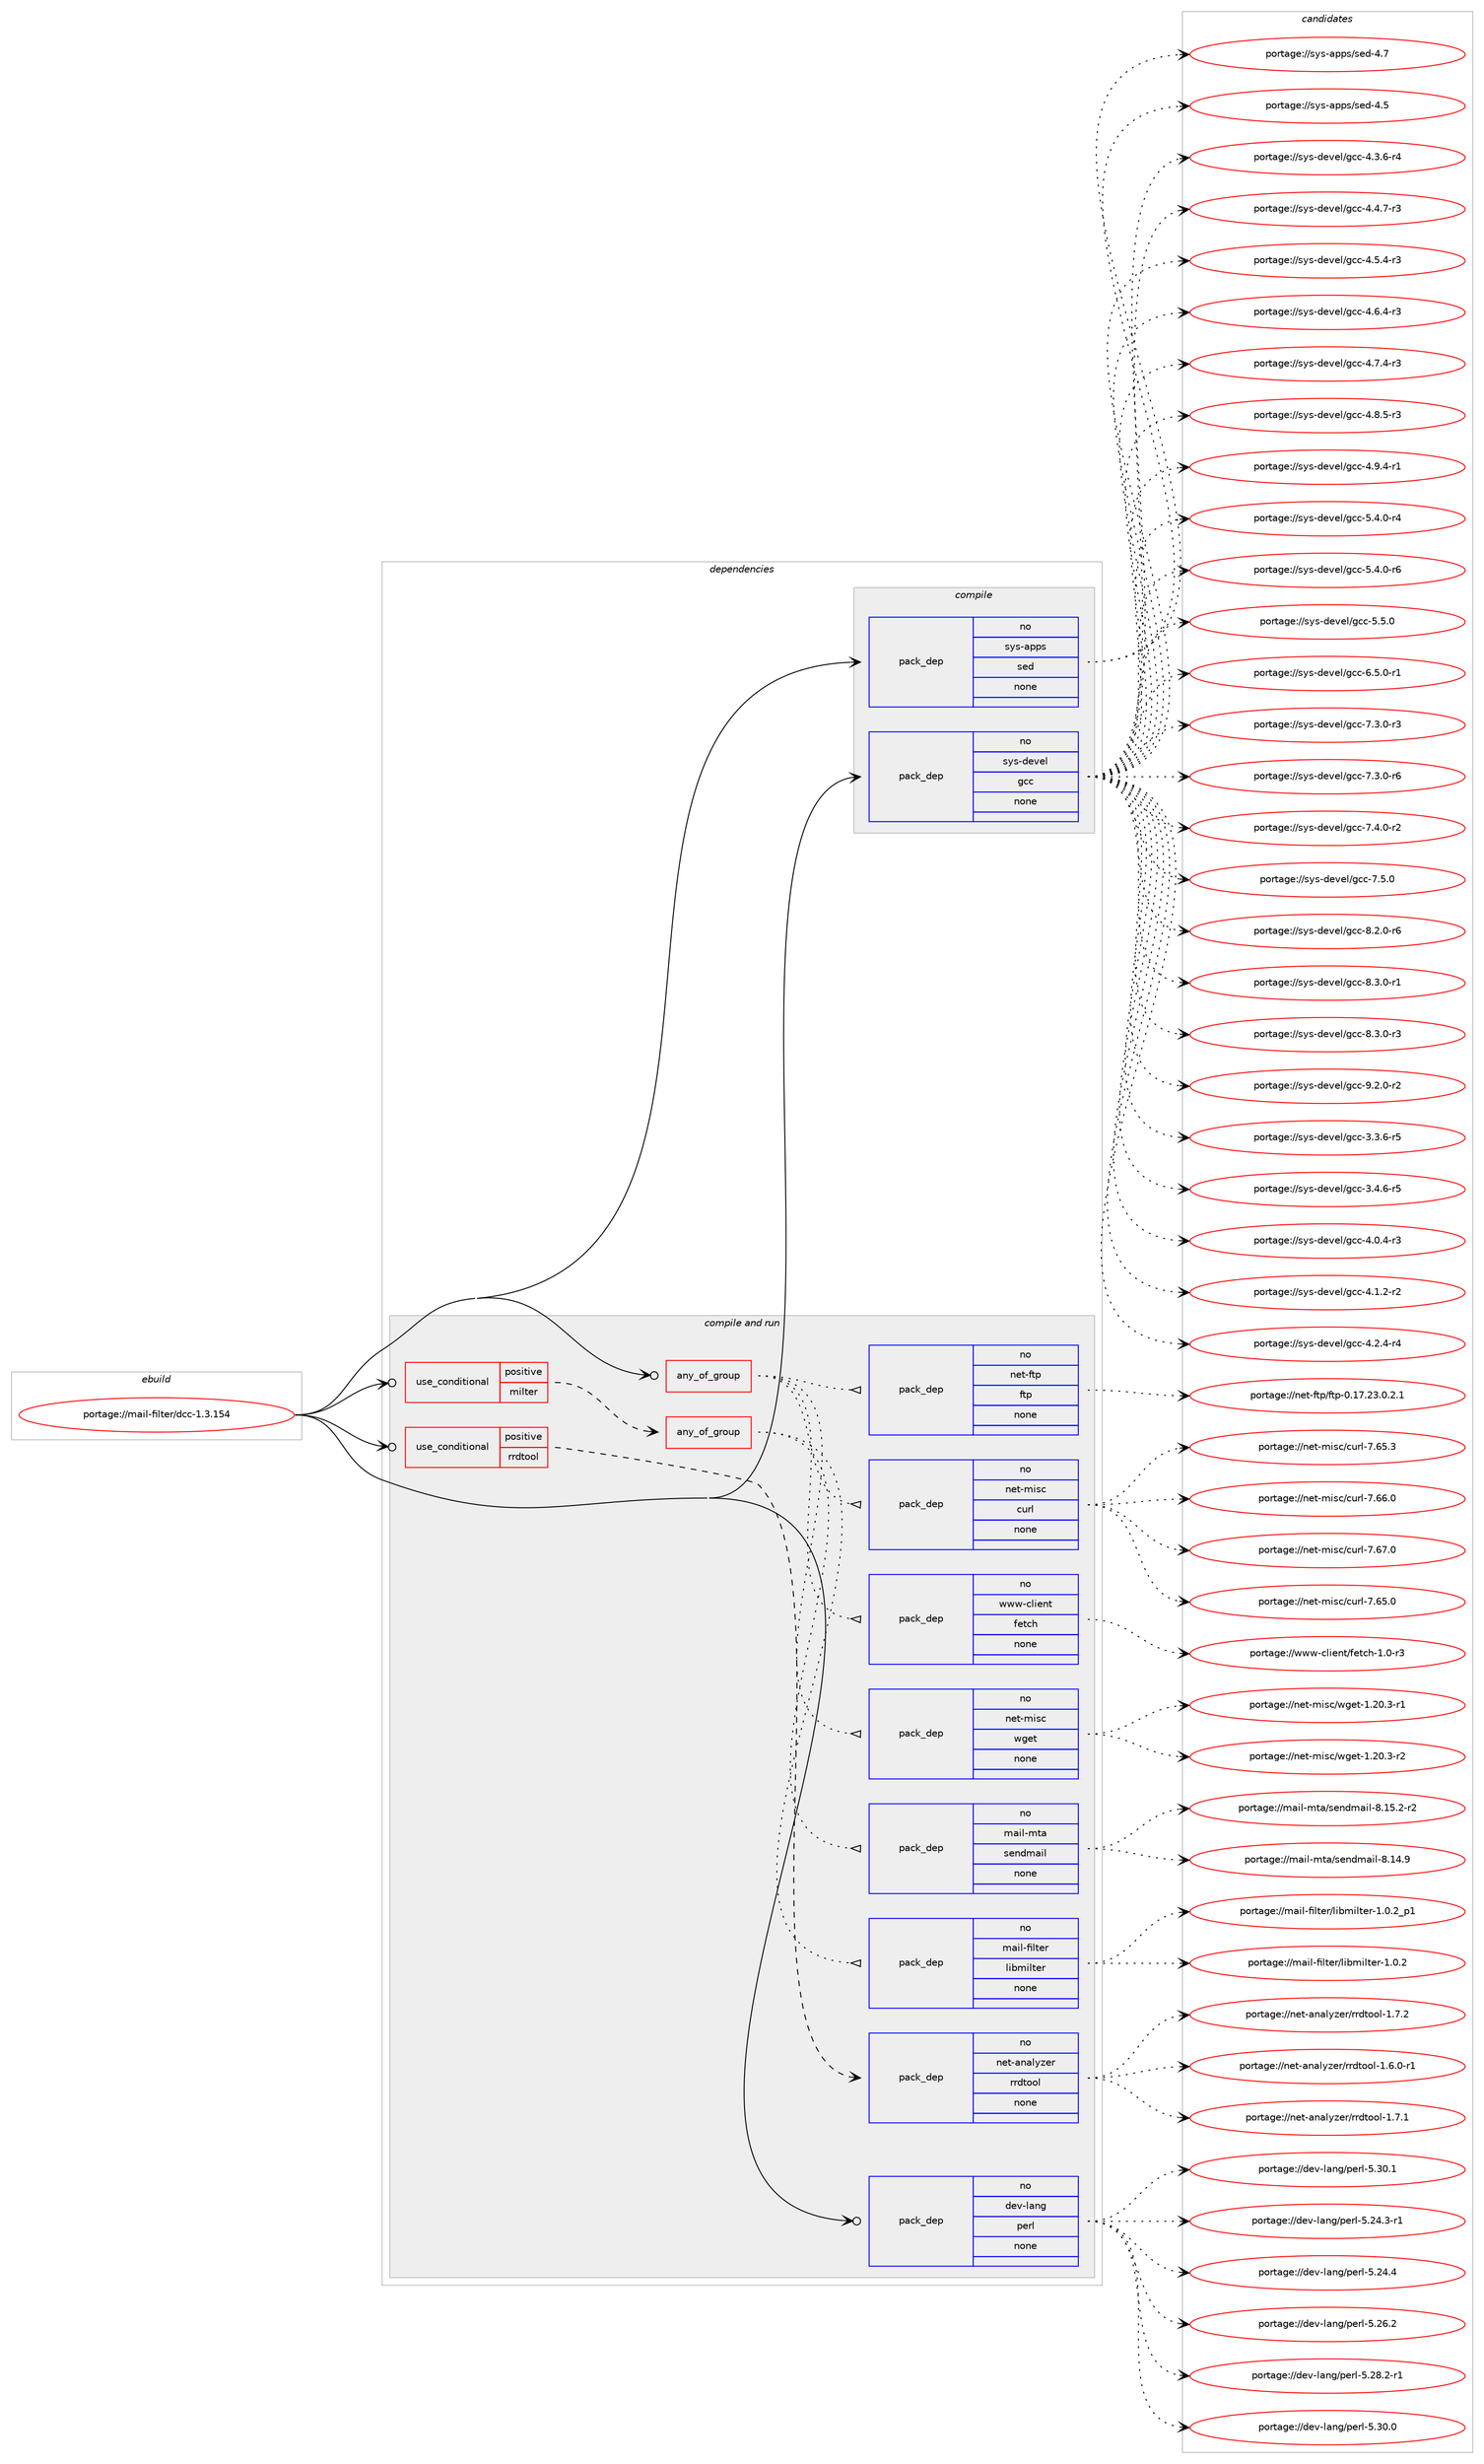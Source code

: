 digraph prolog {

# *************
# Graph options
# *************

newrank=true;
concentrate=true;
compound=true;
graph [rankdir=LR,fontname=Helvetica,fontsize=10,ranksep=1.5];#, ranksep=2.5, nodesep=0.2];
edge  [arrowhead=vee];
node  [fontname=Helvetica,fontsize=10];

# **********
# The ebuild
# **********

subgraph cluster_leftcol {
color=gray;
rank=same;
label=<<i>ebuild</i>>;
id [label="portage://mail-filter/dcc-1.3.154", color=red, width=4, href="../mail-filter/dcc-1.3.154.svg"];
}

# ****************
# The dependencies
# ****************

subgraph cluster_midcol {
color=gray;
label=<<i>dependencies</i>>;
subgraph cluster_compile {
fillcolor="#eeeeee";
style=filled;
label=<<i>compile</i>>;
subgraph pack224053 {
dependency305822 [label=<<TABLE BORDER="0" CELLBORDER="1" CELLSPACING="0" CELLPADDING="4" WIDTH="220"><TR><TD ROWSPAN="6" CELLPADDING="30">pack_dep</TD></TR><TR><TD WIDTH="110">no</TD></TR><TR><TD>sys-apps</TD></TR><TR><TD>sed</TD></TR><TR><TD>none</TD></TR><TR><TD></TD></TR></TABLE>>, shape=none, color=blue];
}
id:e -> dependency305822:w [weight=20,style="solid",arrowhead="vee"];
subgraph pack224054 {
dependency305823 [label=<<TABLE BORDER="0" CELLBORDER="1" CELLSPACING="0" CELLPADDING="4" WIDTH="220"><TR><TD ROWSPAN="6" CELLPADDING="30">pack_dep</TD></TR><TR><TD WIDTH="110">no</TD></TR><TR><TD>sys-devel</TD></TR><TR><TD>gcc</TD></TR><TR><TD>none</TD></TR><TR><TD></TD></TR></TABLE>>, shape=none, color=blue];
}
id:e -> dependency305823:w [weight=20,style="solid",arrowhead="vee"];
}
subgraph cluster_compileandrun {
fillcolor="#eeeeee";
style=filled;
label=<<i>compile and run</i>>;
subgraph any4790 {
dependency305824 [label=<<TABLE BORDER="0" CELLBORDER="1" CELLSPACING="0" CELLPADDING="4"><TR><TD CELLPADDING="10">any_of_group</TD></TR></TABLE>>, shape=none, color=red];subgraph pack224055 {
dependency305825 [label=<<TABLE BORDER="0" CELLBORDER="1" CELLSPACING="0" CELLPADDING="4" WIDTH="220"><TR><TD ROWSPAN="6" CELLPADDING="30">pack_dep</TD></TR><TR><TD WIDTH="110">no</TD></TR><TR><TD>net-misc</TD></TR><TR><TD>wget</TD></TR><TR><TD>none</TD></TR><TR><TD></TD></TR></TABLE>>, shape=none, color=blue];
}
dependency305824:e -> dependency305825:w [weight=20,style="dotted",arrowhead="oinv"];
subgraph pack224056 {
dependency305826 [label=<<TABLE BORDER="0" CELLBORDER="1" CELLSPACING="0" CELLPADDING="4" WIDTH="220"><TR><TD ROWSPAN="6" CELLPADDING="30">pack_dep</TD></TR><TR><TD WIDTH="110">no</TD></TR><TR><TD>www-client</TD></TR><TR><TD>fetch</TD></TR><TR><TD>none</TD></TR><TR><TD></TD></TR></TABLE>>, shape=none, color=blue];
}
dependency305824:e -> dependency305826:w [weight=20,style="dotted",arrowhead="oinv"];
subgraph pack224057 {
dependency305827 [label=<<TABLE BORDER="0" CELLBORDER="1" CELLSPACING="0" CELLPADDING="4" WIDTH="220"><TR><TD ROWSPAN="6" CELLPADDING="30">pack_dep</TD></TR><TR><TD WIDTH="110">no</TD></TR><TR><TD>net-misc</TD></TR><TR><TD>curl</TD></TR><TR><TD>none</TD></TR><TR><TD></TD></TR></TABLE>>, shape=none, color=blue];
}
dependency305824:e -> dependency305827:w [weight=20,style="dotted",arrowhead="oinv"];
subgraph pack224058 {
dependency305828 [label=<<TABLE BORDER="0" CELLBORDER="1" CELLSPACING="0" CELLPADDING="4" WIDTH="220"><TR><TD ROWSPAN="6" CELLPADDING="30">pack_dep</TD></TR><TR><TD WIDTH="110">no</TD></TR><TR><TD>net-ftp</TD></TR><TR><TD>ftp</TD></TR><TR><TD>none</TD></TR><TR><TD></TD></TR></TABLE>>, shape=none, color=blue];
}
dependency305824:e -> dependency305828:w [weight=20,style="dotted",arrowhead="oinv"];
}
id:e -> dependency305824:w [weight=20,style="solid",arrowhead="odotvee"];
subgraph cond76872 {
dependency305829 [label=<<TABLE BORDER="0" CELLBORDER="1" CELLSPACING="0" CELLPADDING="4"><TR><TD ROWSPAN="3" CELLPADDING="10">use_conditional</TD></TR><TR><TD>positive</TD></TR><TR><TD>milter</TD></TR></TABLE>>, shape=none, color=red];
subgraph any4791 {
dependency305830 [label=<<TABLE BORDER="0" CELLBORDER="1" CELLSPACING="0" CELLPADDING="4"><TR><TD CELLPADDING="10">any_of_group</TD></TR></TABLE>>, shape=none, color=red];subgraph pack224059 {
dependency305831 [label=<<TABLE BORDER="0" CELLBORDER="1" CELLSPACING="0" CELLPADDING="4" WIDTH="220"><TR><TD ROWSPAN="6" CELLPADDING="30">pack_dep</TD></TR><TR><TD WIDTH="110">no</TD></TR><TR><TD>mail-filter</TD></TR><TR><TD>libmilter</TD></TR><TR><TD>none</TD></TR><TR><TD></TD></TR></TABLE>>, shape=none, color=blue];
}
dependency305830:e -> dependency305831:w [weight=20,style="dotted",arrowhead="oinv"];
subgraph pack224060 {
dependency305832 [label=<<TABLE BORDER="0" CELLBORDER="1" CELLSPACING="0" CELLPADDING="4" WIDTH="220"><TR><TD ROWSPAN="6" CELLPADDING="30">pack_dep</TD></TR><TR><TD WIDTH="110">no</TD></TR><TR><TD>mail-mta</TD></TR><TR><TD>sendmail</TD></TR><TR><TD>none</TD></TR><TR><TD></TD></TR></TABLE>>, shape=none, color=blue];
}
dependency305830:e -> dependency305832:w [weight=20,style="dotted",arrowhead="oinv"];
}
dependency305829:e -> dependency305830:w [weight=20,style="dashed",arrowhead="vee"];
}
id:e -> dependency305829:w [weight=20,style="solid",arrowhead="odotvee"];
subgraph cond76873 {
dependency305833 [label=<<TABLE BORDER="0" CELLBORDER="1" CELLSPACING="0" CELLPADDING="4"><TR><TD ROWSPAN="3" CELLPADDING="10">use_conditional</TD></TR><TR><TD>positive</TD></TR><TR><TD>rrdtool</TD></TR></TABLE>>, shape=none, color=red];
subgraph pack224061 {
dependency305834 [label=<<TABLE BORDER="0" CELLBORDER="1" CELLSPACING="0" CELLPADDING="4" WIDTH="220"><TR><TD ROWSPAN="6" CELLPADDING="30">pack_dep</TD></TR><TR><TD WIDTH="110">no</TD></TR><TR><TD>net-analyzer</TD></TR><TR><TD>rrdtool</TD></TR><TR><TD>none</TD></TR><TR><TD></TD></TR></TABLE>>, shape=none, color=blue];
}
dependency305833:e -> dependency305834:w [weight=20,style="dashed",arrowhead="vee"];
}
id:e -> dependency305833:w [weight=20,style="solid",arrowhead="odotvee"];
subgraph pack224062 {
dependency305835 [label=<<TABLE BORDER="0" CELLBORDER="1" CELLSPACING="0" CELLPADDING="4" WIDTH="220"><TR><TD ROWSPAN="6" CELLPADDING="30">pack_dep</TD></TR><TR><TD WIDTH="110">no</TD></TR><TR><TD>dev-lang</TD></TR><TR><TD>perl</TD></TR><TR><TD>none</TD></TR><TR><TD></TD></TR></TABLE>>, shape=none, color=blue];
}
id:e -> dependency305835:w [weight=20,style="solid",arrowhead="odotvee"];
}
subgraph cluster_run {
fillcolor="#eeeeee";
style=filled;
label=<<i>run</i>>;
}
}

# **************
# The candidates
# **************

subgraph cluster_choices {
rank=same;
color=gray;
label=<<i>candidates</i>>;

subgraph choice224053 {
color=black;
nodesep=1;
choiceportage11512111545971121121154711510110045524653 [label="portage://sys-apps/sed-4.5", color=red, width=4,href="../sys-apps/sed-4.5.svg"];
choiceportage11512111545971121121154711510110045524655 [label="portage://sys-apps/sed-4.7", color=red, width=4,href="../sys-apps/sed-4.7.svg"];
dependency305822:e -> choiceportage11512111545971121121154711510110045524653:w [style=dotted,weight="100"];
dependency305822:e -> choiceportage11512111545971121121154711510110045524655:w [style=dotted,weight="100"];
}
subgraph choice224054 {
color=black;
nodesep=1;
choiceportage115121115451001011181011084710399994551465146544511453 [label="portage://sys-devel/gcc-3.3.6-r5", color=red, width=4,href="../sys-devel/gcc-3.3.6-r5.svg"];
choiceportage115121115451001011181011084710399994551465246544511453 [label="portage://sys-devel/gcc-3.4.6-r5", color=red, width=4,href="../sys-devel/gcc-3.4.6-r5.svg"];
choiceportage115121115451001011181011084710399994552464846524511451 [label="portage://sys-devel/gcc-4.0.4-r3", color=red, width=4,href="../sys-devel/gcc-4.0.4-r3.svg"];
choiceportage115121115451001011181011084710399994552464946504511450 [label="portage://sys-devel/gcc-4.1.2-r2", color=red, width=4,href="../sys-devel/gcc-4.1.2-r2.svg"];
choiceportage115121115451001011181011084710399994552465046524511452 [label="portage://sys-devel/gcc-4.2.4-r4", color=red, width=4,href="../sys-devel/gcc-4.2.4-r4.svg"];
choiceportage115121115451001011181011084710399994552465146544511452 [label="portage://sys-devel/gcc-4.3.6-r4", color=red, width=4,href="../sys-devel/gcc-4.3.6-r4.svg"];
choiceportage115121115451001011181011084710399994552465246554511451 [label="portage://sys-devel/gcc-4.4.7-r3", color=red, width=4,href="../sys-devel/gcc-4.4.7-r3.svg"];
choiceportage115121115451001011181011084710399994552465346524511451 [label="portage://sys-devel/gcc-4.5.4-r3", color=red, width=4,href="../sys-devel/gcc-4.5.4-r3.svg"];
choiceportage115121115451001011181011084710399994552465446524511451 [label="portage://sys-devel/gcc-4.6.4-r3", color=red, width=4,href="../sys-devel/gcc-4.6.4-r3.svg"];
choiceportage115121115451001011181011084710399994552465546524511451 [label="portage://sys-devel/gcc-4.7.4-r3", color=red, width=4,href="../sys-devel/gcc-4.7.4-r3.svg"];
choiceportage115121115451001011181011084710399994552465646534511451 [label="portage://sys-devel/gcc-4.8.5-r3", color=red, width=4,href="../sys-devel/gcc-4.8.5-r3.svg"];
choiceportage115121115451001011181011084710399994552465746524511449 [label="portage://sys-devel/gcc-4.9.4-r1", color=red, width=4,href="../sys-devel/gcc-4.9.4-r1.svg"];
choiceportage115121115451001011181011084710399994553465246484511452 [label="portage://sys-devel/gcc-5.4.0-r4", color=red, width=4,href="../sys-devel/gcc-5.4.0-r4.svg"];
choiceportage115121115451001011181011084710399994553465246484511454 [label="portage://sys-devel/gcc-5.4.0-r6", color=red, width=4,href="../sys-devel/gcc-5.4.0-r6.svg"];
choiceportage11512111545100101118101108471039999455346534648 [label="portage://sys-devel/gcc-5.5.0", color=red, width=4,href="../sys-devel/gcc-5.5.0.svg"];
choiceportage115121115451001011181011084710399994554465346484511449 [label="portage://sys-devel/gcc-6.5.0-r1", color=red, width=4,href="../sys-devel/gcc-6.5.0-r1.svg"];
choiceportage115121115451001011181011084710399994555465146484511451 [label="portage://sys-devel/gcc-7.3.0-r3", color=red, width=4,href="../sys-devel/gcc-7.3.0-r3.svg"];
choiceportage115121115451001011181011084710399994555465146484511454 [label="portage://sys-devel/gcc-7.3.0-r6", color=red, width=4,href="../sys-devel/gcc-7.3.0-r6.svg"];
choiceportage115121115451001011181011084710399994555465246484511450 [label="portage://sys-devel/gcc-7.4.0-r2", color=red, width=4,href="../sys-devel/gcc-7.4.0-r2.svg"];
choiceportage11512111545100101118101108471039999455546534648 [label="portage://sys-devel/gcc-7.5.0", color=red, width=4,href="../sys-devel/gcc-7.5.0.svg"];
choiceportage115121115451001011181011084710399994556465046484511454 [label="portage://sys-devel/gcc-8.2.0-r6", color=red, width=4,href="../sys-devel/gcc-8.2.0-r6.svg"];
choiceportage115121115451001011181011084710399994556465146484511449 [label="portage://sys-devel/gcc-8.3.0-r1", color=red, width=4,href="../sys-devel/gcc-8.3.0-r1.svg"];
choiceportage115121115451001011181011084710399994556465146484511451 [label="portage://sys-devel/gcc-8.3.0-r3", color=red, width=4,href="../sys-devel/gcc-8.3.0-r3.svg"];
choiceportage115121115451001011181011084710399994557465046484511450 [label="portage://sys-devel/gcc-9.2.0-r2", color=red, width=4,href="../sys-devel/gcc-9.2.0-r2.svg"];
dependency305823:e -> choiceportage115121115451001011181011084710399994551465146544511453:w [style=dotted,weight="100"];
dependency305823:e -> choiceportage115121115451001011181011084710399994551465246544511453:w [style=dotted,weight="100"];
dependency305823:e -> choiceportage115121115451001011181011084710399994552464846524511451:w [style=dotted,weight="100"];
dependency305823:e -> choiceportage115121115451001011181011084710399994552464946504511450:w [style=dotted,weight="100"];
dependency305823:e -> choiceportage115121115451001011181011084710399994552465046524511452:w [style=dotted,weight="100"];
dependency305823:e -> choiceportage115121115451001011181011084710399994552465146544511452:w [style=dotted,weight="100"];
dependency305823:e -> choiceportage115121115451001011181011084710399994552465246554511451:w [style=dotted,weight="100"];
dependency305823:e -> choiceportage115121115451001011181011084710399994552465346524511451:w [style=dotted,weight="100"];
dependency305823:e -> choiceportage115121115451001011181011084710399994552465446524511451:w [style=dotted,weight="100"];
dependency305823:e -> choiceportage115121115451001011181011084710399994552465546524511451:w [style=dotted,weight="100"];
dependency305823:e -> choiceportage115121115451001011181011084710399994552465646534511451:w [style=dotted,weight="100"];
dependency305823:e -> choiceportage115121115451001011181011084710399994552465746524511449:w [style=dotted,weight="100"];
dependency305823:e -> choiceportage115121115451001011181011084710399994553465246484511452:w [style=dotted,weight="100"];
dependency305823:e -> choiceportage115121115451001011181011084710399994553465246484511454:w [style=dotted,weight="100"];
dependency305823:e -> choiceportage11512111545100101118101108471039999455346534648:w [style=dotted,weight="100"];
dependency305823:e -> choiceportage115121115451001011181011084710399994554465346484511449:w [style=dotted,weight="100"];
dependency305823:e -> choiceportage115121115451001011181011084710399994555465146484511451:w [style=dotted,weight="100"];
dependency305823:e -> choiceportage115121115451001011181011084710399994555465146484511454:w [style=dotted,weight="100"];
dependency305823:e -> choiceportage115121115451001011181011084710399994555465246484511450:w [style=dotted,weight="100"];
dependency305823:e -> choiceportage11512111545100101118101108471039999455546534648:w [style=dotted,weight="100"];
dependency305823:e -> choiceportage115121115451001011181011084710399994556465046484511454:w [style=dotted,weight="100"];
dependency305823:e -> choiceportage115121115451001011181011084710399994556465146484511449:w [style=dotted,weight="100"];
dependency305823:e -> choiceportage115121115451001011181011084710399994556465146484511451:w [style=dotted,weight="100"];
dependency305823:e -> choiceportage115121115451001011181011084710399994557465046484511450:w [style=dotted,weight="100"];
}
subgraph choice224055 {
color=black;
nodesep=1;
choiceportage110101116451091051159947119103101116454946504846514511449 [label="portage://net-misc/wget-1.20.3-r1", color=red, width=4,href="../net-misc/wget-1.20.3-r1.svg"];
choiceportage110101116451091051159947119103101116454946504846514511450 [label="portage://net-misc/wget-1.20.3-r2", color=red, width=4,href="../net-misc/wget-1.20.3-r2.svg"];
dependency305825:e -> choiceportage110101116451091051159947119103101116454946504846514511449:w [style=dotted,weight="100"];
dependency305825:e -> choiceportage110101116451091051159947119103101116454946504846514511450:w [style=dotted,weight="100"];
}
subgraph choice224056 {
color=black;
nodesep=1;
choiceportage11911911945991081051011101164710210111699104454946484511451 [label="portage://www-client/fetch-1.0-r3", color=red, width=4,href="../www-client/fetch-1.0-r3.svg"];
dependency305826:e -> choiceportage11911911945991081051011101164710210111699104454946484511451:w [style=dotted,weight="100"];
}
subgraph choice224057 {
color=black;
nodesep=1;
choiceportage1101011164510910511599479911711410845554654534648 [label="portage://net-misc/curl-7.65.0", color=red, width=4,href="../net-misc/curl-7.65.0.svg"];
choiceportage1101011164510910511599479911711410845554654534651 [label="portage://net-misc/curl-7.65.3", color=red, width=4,href="../net-misc/curl-7.65.3.svg"];
choiceportage1101011164510910511599479911711410845554654544648 [label="portage://net-misc/curl-7.66.0", color=red, width=4,href="../net-misc/curl-7.66.0.svg"];
choiceportage1101011164510910511599479911711410845554654554648 [label="portage://net-misc/curl-7.67.0", color=red, width=4,href="../net-misc/curl-7.67.0.svg"];
dependency305827:e -> choiceportage1101011164510910511599479911711410845554654534648:w [style=dotted,weight="100"];
dependency305827:e -> choiceportage1101011164510910511599479911711410845554654534651:w [style=dotted,weight="100"];
dependency305827:e -> choiceportage1101011164510910511599479911711410845554654544648:w [style=dotted,weight="100"];
dependency305827:e -> choiceportage1101011164510910511599479911711410845554654554648:w [style=dotted,weight="100"];
}
subgraph choice224058 {
color=black;
nodesep=1;
choiceportage11010111645102116112471021161124548464955465051464846504649 [label="portage://net-ftp/ftp-0.17.23.0.2.1", color=red, width=4,href="../net-ftp/ftp-0.17.23.0.2.1.svg"];
dependency305828:e -> choiceportage11010111645102116112471021161124548464955465051464846504649:w [style=dotted,weight="100"];
}
subgraph choice224059 {
color=black;
nodesep=1;
choiceportage10997105108451021051081161011144710810598109105108116101114454946484650 [label="portage://mail-filter/libmilter-1.0.2", color=red, width=4,href="../mail-filter/libmilter-1.0.2.svg"];
choiceportage109971051084510210510811610111447108105981091051081161011144549464846509511249 [label="portage://mail-filter/libmilter-1.0.2_p1", color=red, width=4,href="../mail-filter/libmilter-1.0.2_p1.svg"];
dependency305831:e -> choiceportage10997105108451021051081161011144710810598109105108116101114454946484650:w [style=dotted,weight="100"];
dependency305831:e -> choiceportage109971051084510210510811610111447108105981091051081161011144549464846509511249:w [style=dotted,weight="100"];
}
subgraph choice224060 {
color=black;
nodesep=1;
choiceportage109971051084510911697471151011101001099710510845564649524657 [label="portage://mail-mta/sendmail-8.14.9", color=red, width=4,href="../mail-mta/sendmail-8.14.9.svg"];
choiceportage1099710510845109116974711510111010010997105108455646495346504511450 [label="portage://mail-mta/sendmail-8.15.2-r2", color=red, width=4,href="../mail-mta/sendmail-8.15.2-r2.svg"];
dependency305832:e -> choiceportage109971051084510911697471151011101001099710510845564649524657:w [style=dotted,weight="100"];
dependency305832:e -> choiceportage1099710510845109116974711510111010010997105108455646495346504511450:w [style=dotted,weight="100"];
}
subgraph choice224061 {
color=black;
nodesep=1;
choiceportage110101116459711097108121122101114471141141001161111111084549465446484511449 [label="portage://net-analyzer/rrdtool-1.6.0-r1", color=red, width=4,href="../net-analyzer/rrdtool-1.6.0-r1.svg"];
choiceportage11010111645971109710812112210111447114114100116111111108454946554649 [label="portage://net-analyzer/rrdtool-1.7.1", color=red, width=4,href="../net-analyzer/rrdtool-1.7.1.svg"];
choiceportage11010111645971109710812112210111447114114100116111111108454946554650 [label="portage://net-analyzer/rrdtool-1.7.2", color=red, width=4,href="../net-analyzer/rrdtool-1.7.2.svg"];
dependency305834:e -> choiceportage110101116459711097108121122101114471141141001161111111084549465446484511449:w [style=dotted,weight="100"];
dependency305834:e -> choiceportage11010111645971109710812112210111447114114100116111111108454946554649:w [style=dotted,weight="100"];
dependency305834:e -> choiceportage11010111645971109710812112210111447114114100116111111108454946554650:w [style=dotted,weight="100"];
}
subgraph choice224062 {
color=black;
nodesep=1;
choiceportage100101118451089711010347112101114108455346505246514511449 [label="portage://dev-lang/perl-5.24.3-r1", color=red, width=4,href="../dev-lang/perl-5.24.3-r1.svg"];
choiceportage10010111845108971101034711210111410845534650524652 [label="portage://dev-lang/perl-5.24.4", color=red, width=4,href="../dev-lang/perl-5.24.4.svg"];
choiceportage10010111845108971101034711210111410845534650544650 [label="portage://dev-lang/perl-5.26.2", color=red, width=4,href="../dev-lang/perl-5.26.2.svg"];
choiceportage100101118451089711010347112101114108455346505646504511449 [label="portage://dev-lang/perl-5.28.2-r1", color=red, width=4,href="../dev-lang/perl-5.28.2-r1.svg"];
choiceportage10010111845108971101034711210111410845534651484648 [label="portage://dev-lang/perl-5.30.0", color=red, width=4,href="../dev-lang/perl-5.30.0.svg"];
choiceportage10010111845108971101034711210111410845534651484649 [label="portage://dev-lang/perl-5.30.1", color=red, width=4,href="../dev-lang/perl-5.30.1.svg"];
dependency305835:e -> choiceportage100101118451089711010347112101114108455346505246514511449:w [style=dotted,weight="100"];
dependency305835:e -> choiceportage10010111845108971101034711210111410845534650524652:w [style=dotted,weight="100"];
dependency305835:e -> choiceportage10010111845108971101034711210111410845534650544650:w [style=dotted,weight="100"];
dependency305835:e -> choiceportage100101118451089711010347112101114108455346505646504511449:w [style=dotted,weight="100"];
dependency305835:e -> choiceportage10010111845108971101034711210111410845534651484648:w [style=dotted,weight="100"];
dependency305835:e -> choiceportage10010111845108971101034711210111410845534651484649:w [style=dotted,weight="100"];
}
}

}
